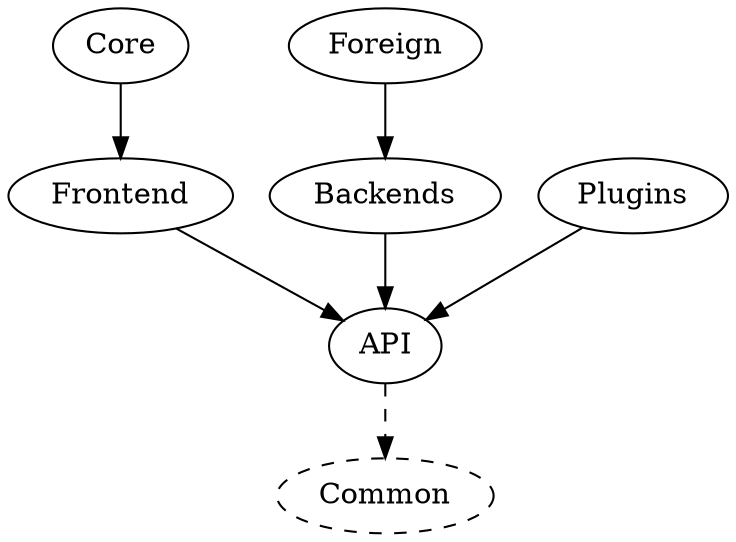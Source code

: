 digraph {
    Core -> Frontend -> API;
    Foreign -> Backends -> API;
    Plugins -> API;
    Common [style=dashed];
    API -> Common [style=dashed];
}
